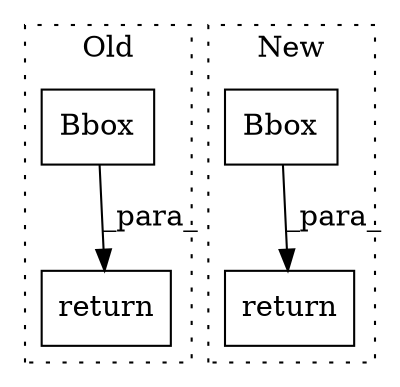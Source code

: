 digraph G {
subgraph cluster0 {
1 [label="return" a="41" s="81" l="7" shape="box"];
4 [label="Bbox" a="32" s="88,171" l="5,1" shape="box"];
label = "Old";
style="dotted";
}
subgraph cluster1 {
2 [label="Bbox" a="32" s="88,163" l="5,1" shape="box"];
3 [label="return" a="41" s="81" l="7" shape="box"];
label = "New";
style="dotted";
}
2 -> 3 [label="_para_"];
4 -> 1 [label="_para_"];
}